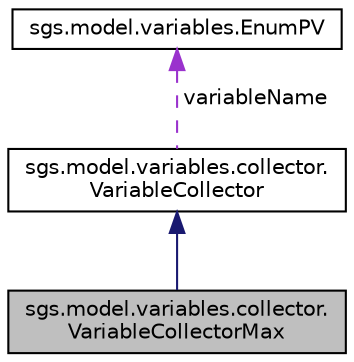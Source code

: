 digraph "sgs.model.variables.collector.VariableCollectorMax"
{
  edge [fontname="Helvetica",fontsize="10",labelfontname="Helvetica",labelfontsize="10"];
  node [fontname="Helvetica",fontsize="10",shape=record];
  Node1 [label="sgs.model.variables.collector.\lVariableCollectorMax",height=0.2,width=0.4,color="black", fillcolor="grey75", style="filled" fontcolor="black"];
  Node2 -> Node1 [dir="back",color="midnightblue",fontsize="10",style="solid",fontname="Helvetica"];
  Node2 [label="sgs.model.variables.collector.\lVariableCollector",height=0.2,width=0.4,color="black", fillcolor="white", style="filled",URL="$classsgs_1_1model_1_1variables_1_1collector_1_1_variable_collector.html"];
  Node3 -> Node2 [dir="back",color="darkorchid3",fontsize="10",style="dashed",label=" variableName" ,fontname="Helvetica"];
  Node3 [label="sgs.model.variables.EnumPV",height=0.2,width=0.4,color="black", fillcolor="white", style="filled",URL="$enumsgs_1_1model_1_1variables_1_1_enum_p_v.html"];
}
